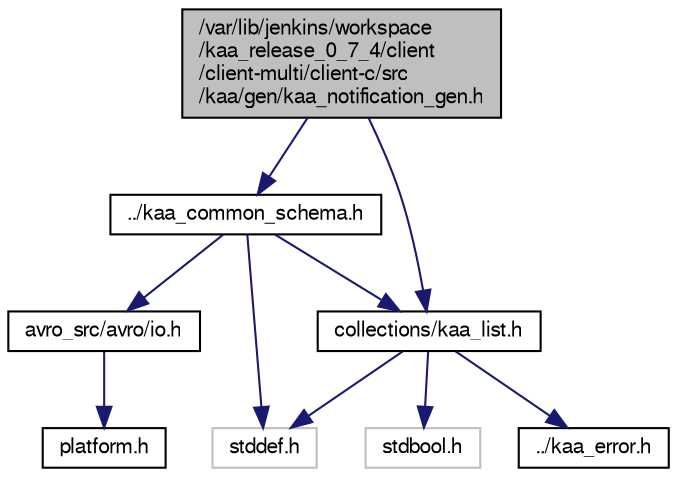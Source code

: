 digraph "/var/lib/jenkins/workspace/kaa_release_0_7_4/client/client-multi/client-c/src/kaa/gen/kaa_notification_gen.h"
{
  bgcolor="transparent";
  edge [fontname="FreeSans",fontsize="10",labelfontname="FreeSans",labelfontsize="10"];
  node [fontname="FreeSans",fontsize="10",shape=record];
  Node1 [label="/var/lib/jenkins/workspace\l/kaa_release_0_7_4/client\l/client-multi/client-c/src\l/kaa/gen/kaa_notification_gen.h",height=0.2,width=0.4,color="black", fillcolor="grey75", style="filled" fontcolor="black"];
  Node1 -> Node2 [color="midnightblue",fontsize="10",style="solid",fontname="FreeSans"];
  Node2 [label="../kaa_common_schema.h",height=0.2,width=0.4,color="black",URL="$kaa__common__schema_8h.html"];
  Node2 -> Node3 [color="midnightblue",fontsize="10",style="solid",fontname="FreeSans"];
  Node3 [label="stddef.h",height=0.2,width=0.4,color="grey75"];
  Node2 -> Node4 [color="midnightblue",fontsize="10",style="solid",fontname="FreeSans"];
  Node4 [label="avro_src/avro/io.h",height=0.2,width=0.4,color="black",URL="$io_8h.html"];
  Node4 -> Node5 [color="midnightblue",fontsize="10",style="solid",fontname="FreeSans"];
  Node5 [label="platform.h",height=0.2,width=0.4,color="black",URL="$avro__src_2avro_2platform_8h.html"];
  Node2 -> Node6 [color="midnightblue",fontsize="10",style="solid",fontname="FreeSans"];
  Node6 [label="collections/kaa_list.h",height=0.2,width=0.4,color="black",URL="$kaa__list_8h.html"];
  Node6 -> Node7 [color="midnightblue",fontsize="10",style="solid",fontname="FreeSans"];
  Node7 [label="stdbool.h",height=0.2,width=0.4,color="grey75"];
  Node6 -> Node3 [color="midnightblue",fontsize="10",style="solid",fontname="FreeSans"];
  Node6 -> Node8 [color="midnightblue",fontsize="10",style="solid",fontname="FreeSans"];
  Node8 [label="../kaa_error.h",height=0.2,width=0.4,color="black",URL="$kaa__error_8h.html",tooltip="Kaa error codes. "];
  Node1 -> Node6 [color="midnightblue",fontsize="10",style="solid",fontname="FreeSans"];
}
